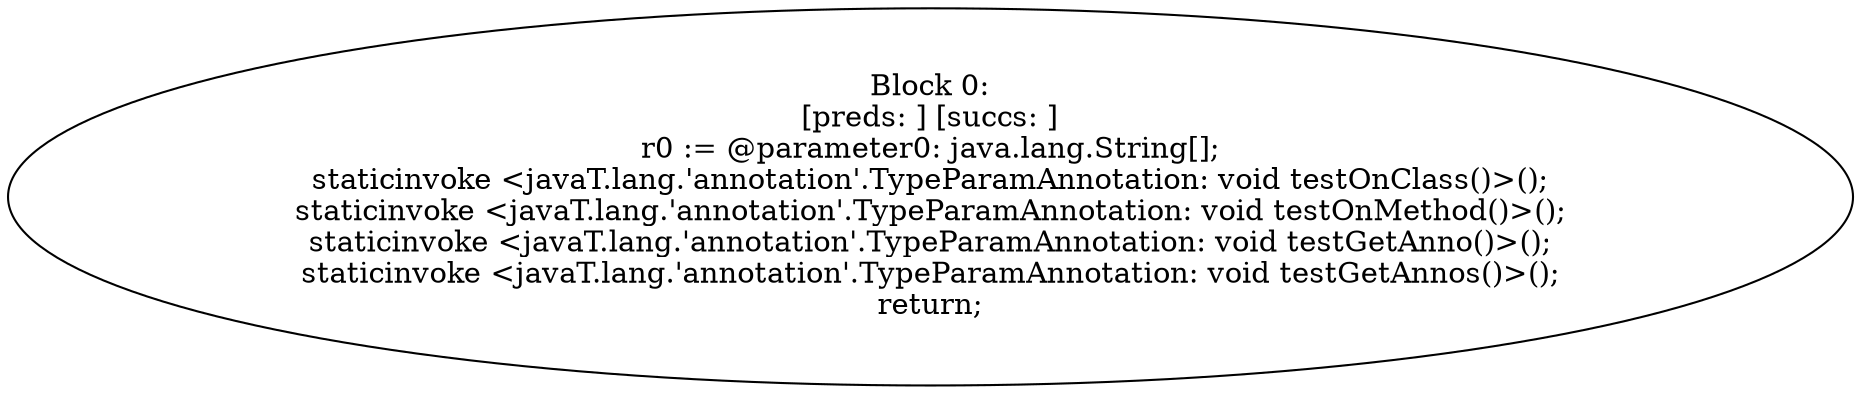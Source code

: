 digraph "unitGraph" {
    "Block 0:
[preds: ] [succs: ]
r0 := @parameter0: java.lang.String[];
staticinvoke <javaT.lang.'annotation'.TypeParamAnnotation: void testOnClass()>();
staticinvoke <javaT.lang.'annotation'.TypeParamAnnotation: void testOnMethod()>();
staticinvoke <javaT.lang.'annotation'.TypeParamAnnotation: void testGetAnno()>();
staticinvoke <javaT.lang.'annotation'.TypeParamAnnotation: void testGetAnnos()>();
return;
"
}
